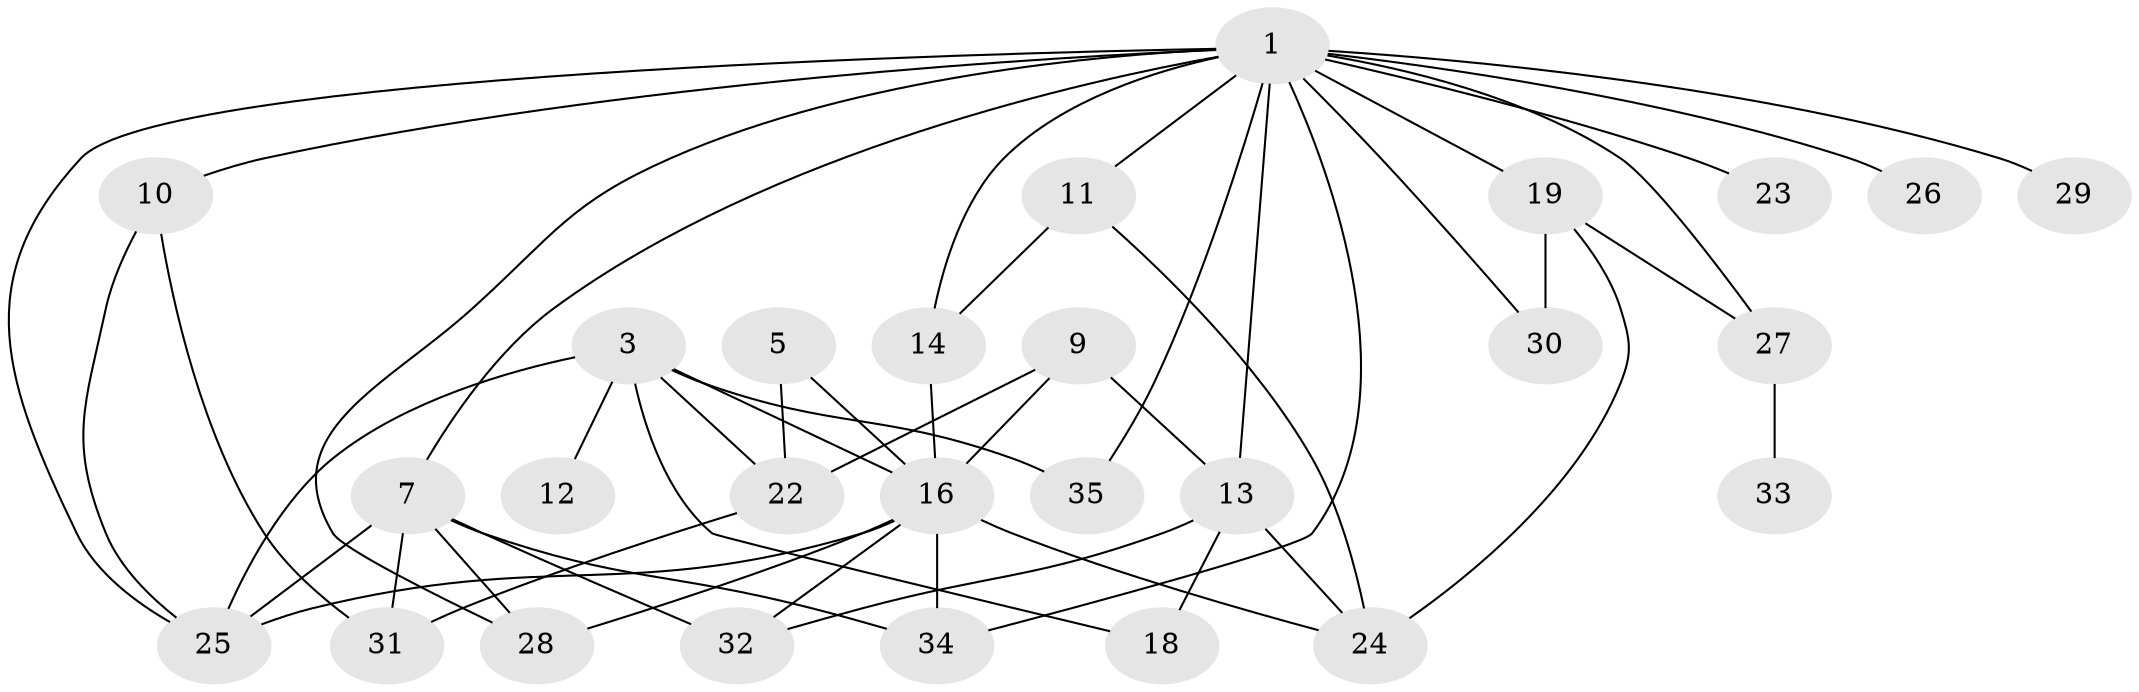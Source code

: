 // original degree distribution, {6: 0.0410958904109589, 0: 0.1232876712328767, 2: 0.3013698630136986, 1: 0.1232876712328767, 4: 0.1095890410958904, 3: 0.1917808219178082, 5: 0.0958904109589041, 8: 0.0136986301369863}
// Generated by graph-tools (version 1.1) at 2025/33/03/09/25 02:33:43]
// undirected, 27 vertices, 49 edges
graph export_dot {
graph [start="1"]
  node [color=gray90,style=filled];
  1;
  3;
  5;
  7;
  9;
  10;
  11;
  12;
  13;
  14;
  16;
  18;
  19;
  22;
  23;
  24;
  25;
  26;
  27;
  28;
  29;
  30;
  31;
  32;
  33;
  34;
  35;
  1 -- 7 [weight=1.0];
  1 -- 10 [weight=2.0];
  1 -- 11 [weight=1.0];
  1 -- 13 [weight=2.0];
  1 -- 14 [weight=1.0];
  1 -- 19 [weight=2.0];
  1 -- 23 [weight=1.0];
  1 -- 25 [weight=1.0];
  1 -- 26 [weight=1.0];
  1 -- 27 [weight=1.0];
  1 -- 28 [weight=1.0];
  1 -- 29 [weight=1.0];
  1 -- 30 [weight=1.0];
  1 -- 34 [weight=1.0];
  1 -- 35 [weight=1.0];
  3 -- 12 [weight=1.0];
  3 -- 16 [weight=1.0];
  3 -- 18 [weight=1.0];
  3 -- 22 [weight=1.0];
  3 -- 25 [weight=1.0];
  3 -- 35 [weight=1.0];
  5 -- 16 [weight=1.0];
  5 -- 22 [weight=1.0];
  7 -- 25 [weight=1.0];
  7 -- 28 [weight=1.0];
  7 -- 31 [weight=1.0];
  7 -- 32 [weight=2.0];
  7 -- 34 [weight=2.0];
  9 -- 13 [weight=1.0];
  9 -- 16 [weight=1.0];
  9 -- 22 [weight=1.0];
  10 -- 25 [weight=1.0];
  10 -- 31 [weight=1.0];
  11 -- 14 [weight=1.0];
  11 -- 24 [weight=1.0];
  13 -- 18 [weight=1.0];
  13 -- 24 [weight=1.0];
  13 -- 32 [weight=1.0];
  14 -- 16 [weight=1.0];
  16 -- 24 [weight=1.0];
  16 -- 25 [weight=1.0];
  16 -- 28 [weight=1.0];
  16 -- 32 [weight=1.0];
  16 -- 34 [weight=2.0];
  19 -- 24 [weight=1.0];
  19 -- 27 [weight=1.0];
  19 -- 30 [weight=1.0];
  22 -- 31 [weight=1.0];
  27 -- 33 [weight=1.0];
}
